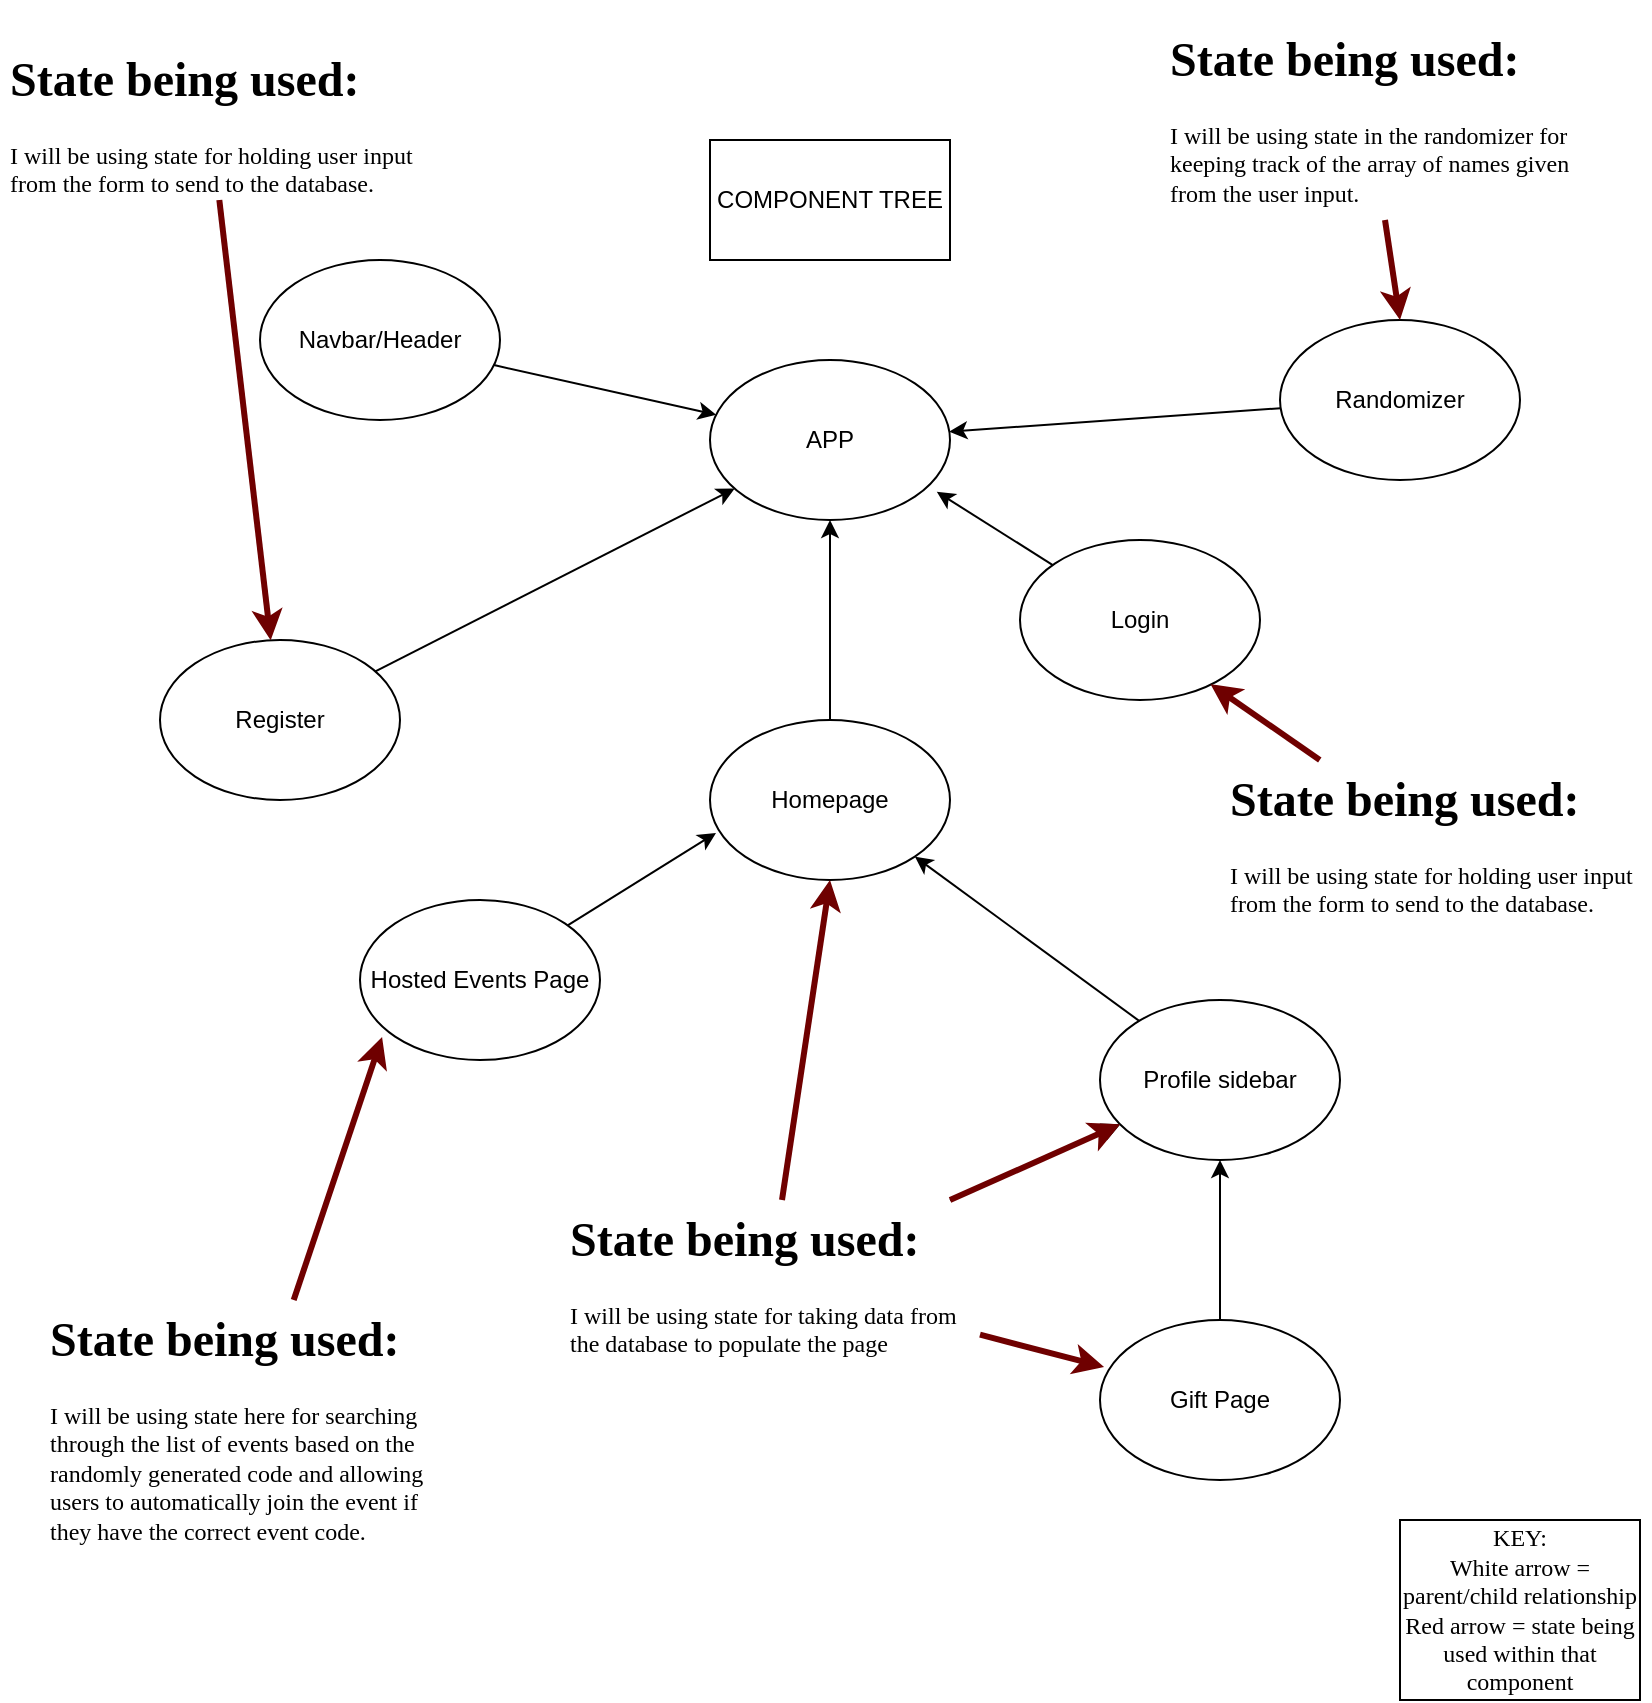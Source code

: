 <mxfile>
    <diagram id="AlxlQ737rlmzBj8w782P" name="Page-1">
        <mxGraphModel dx="1092" dy="824" grid="1" gridSize="10" guides="1" tooltips="1" connect="1" arrows="1" fold="1" page="1" pageScale="1" pageWidth="850" pageHeight="1100" math="0" shadow="0">
            <root>
                <mxCell id="0"/>
                <mxCell id="1" parent="0"/>
                <mxCell id="2" value="COMPONENT TREE" style="rounded=0;whiteSpace=wrap;html=1;" vertex="1" parent="1">
                    <mxGeometry x="365" y="80" width="120" height="60" as="geometry"/>
                </mxCell>
                <mxCell id="3" value="APP" style="ellipse;whiteSpace=wrap;html=1;" vertex="1" parent="1">
                    <mxGeometry x="365" y="190" width="120" height="80" as="geometry"/>
                </mxCell>
                <mxCell id="5" style="edgeStyle=none;html=1;" edge="1" parent="1" source="4" target="3">
                    <mxGeometry relative="1" as="geometry"/>
                </mxCell>
                <mxCell id="4" value="Navbar/Header" style="ellipse;whiteSpace=wrap;html=1;" vertex="1" parent="1">
                    <mxGeometry x="140" y="140" width="120" height="80" as="geometry"/>
                </mxCell>
                <mxCell id="7" style="edgeStyle=none;html=1;entryX=0.5;entryY=1;entryDx=0;entryDy=0;" edge="1" parent="1" source="6" target="3">
                    <mxGeometry relative="1" as="geometry">
                        <mxPoint x="490" y="270" as="targetPoint"/>
                    </mxGeometry>
                </mxCell>
                <mxCell id="6" value="Homepage" style="ellipse;whiteSpace=wrap;html=1;" vertex="1" parent="1">
                    <mxGeometry x="365" y="370" width="120" height="80" as="geometry"/>
                </mxCell>
                <mxCell id="10" style="edgeStyle=none;html=1;" edge="1" parent="1" source="8" target="3">
                    <mxGeometry relative="1" as="geometry"/>
                </mxCell>
                <mxCell id="8" value="Randomizer" style="ellipse;whiteSpace=wrap;html=1;" vertex="1" parent="1">
                    <mxGeometry x="650" y="170" width="120" height="80" as="geometry"/>
                </mxCell>
                <mxCell id="12" style="edgeStyle=none;html=1;entryX=1;entryY=1;entryDx=0;entryDy=0;" edge="1" parent="1" source="11" target="6">
                    <mxGeometry relative="1" as="geometry">
                        <mxPoint x="425" y="550" as="targetPoint"/>
                    </mxGeometry>
                </mxCell>
                <mxCell id="11" value="Profile sidebar" style="ellipse;whiteSpace=wrap;html=1;" vertex="1" parent="1">
                    <mxGeometry x="560" y="510" width="120" height="80" as="geometry"/>
                </mxCell>
                <mxCell id="15" style="edgeStyle=none;html=1;" edge="1" parent="1" source="14" target="3">
                    <mxGeometry relative="1" as="geometry">
                        <mxPoint x="320" y="280" as="targetPoint"/>
                    </mxGeometry>
                </mxCell>
                <mxCell id="14" value="Register" style="ellipse;whiteSpace=wrap;html=1;" vertex="1" parent="1">
                    <mxGeometry x="90" y="330" width="120" height="80" as="geometry"/>
                </mxCell>
                <mxCell id="17" style="edgeStyle=none;html=1;entryX=0.945;entryY=0.824;entryDx=0;entryDy=0;entryPerimeter=0;" edge="1" parent="1" source="16" target="3">
                    <mxGeometry relative="1" as="geometry"/>
                </mxCell>
                <mxCell id="16" value="Login" style="ellipse;whiteSpace=wrap;html=1;" vertex="1" parent="1">
                    <mxGeometry x="520" y="280" width="120" height="80" as="geometry"/>
                </mxCell>
                <mxCell id="20" style="edgeStyle=none;html=1;entryX=0.5;entryY=1;entryDx=0;entryDy=0;" edge="1" parent="1" source="19" target="11">
                    <mxGeometry relative="1" as="geometry"/>
                </mxCell>
                <mxCell id="19" value="Gift Page" style="ellipse;whiteSpace=wrap;html=1;" vertex="1" parent="1">
                    <mxGeometry x="560" y="670" width="120" height="80" as="geometry"/>
                </mxCell>
                <mxCell id="22" style="edgeStyle=none;html=1;entryX=0.025;entryY=0.706;entryDx=0;entryDy=0;entryPerimeter=0;" edge="1" parent="1" source="21" target="6">
                    <mxGeometry relative="1" as="geometry"/>
                </mxCell>
                <mxCell id="21" value="Hosted Events Page" style="ellipse;whiteSpace=wrap;html=1;" vertex="1" parent="1">
                    <mxGeometry x="190" y="460" width="120" height="80" as="geometry"/>
                </mxCell>
                <mxCell id="31" style="edgeStyle=none;html=1;entryX=0.794;entryY=0.901;entryDx=0;entryDy=0;entryPerimeter=0;fontFamily=Times New Roman;fillColor=#a20025;strokeColor=#6F0000;strokeWidth=3;" edge="1" parent="1" source="29" target="16">
                    <mxGeometry relative="1" as="geometry"/>
                </mxCell>
                <mxCell id="29" value="&lt;h1&gt;State being used:&lt;/h1&gt;&lt;p&gt;I will be using state for holding user input from the form to send to the database.&lt;/p&gt;" style="text;html=1;strokeColor=none;fillColor=none;spacing=5;spacingTop=-20;whiteSpace=wrap;overflow=hidden;rounded=0;fontFamily=Times New Roman;" vertex="1" parent="1">
                    <mxGeometry x="620" y="390" width="215" height="80" as="geometry"/>
                </mxCell>
                <mxCell id="32" style="edgeStyle=none;html=1;fontFamily=Times New Roman;fillColor=#a20025;strokeColor=#6F0000;strokeWidth=3;" edge="1" parent="1" source="30" target="14">
                    <mxGeometry relative="1" as="geometry"/>
                </mxCell>
                <mxCell id="30" value="&lt;h1&gt;State being used:&lt;/h1&gt;&lt;p&gt;I will be using state for holding user input from the form to send to the database.&lt;/p&gt;" style="text;html=1;strokeColor=none;fillColor=none;spacing=5;spacingTop=-20;whiteSpace=wrap;overflow=hidden;rounded=0;fontFamily=Times New Roman;" vertex="1" parent="1">
                    <mxGeometry x="10" y="30" width="210" height="80" as="geometry"/>
                </mxCell>
                <mxCell id="34" style="edgeStyle=none;html=1;entryX=0.5;entryY=1;entryDx=0;entryDy=0;fontFamily=Times New Roman;fillColor=#a20025;strokeColor=#6F0000;strokeWidth=3;" edge="1" parent="1" source="33" target="6">
                    <mxGeometry relative="1" as="geometry"/>
                </mxCell>
                <mxCell id="35" style="edgeStyle=none;html=1;fontFamily=Times New Roman;" edge="1" parent="1" source="33" target="11">
                    <mxGeometry relative="1" as="geometry"/>
                </mxCell>
                <mxCell id="36" style="edgeStyle=none;html=1;entryX=0.017;entryY=0.294;entryDx=0;entryDy=0;entryPerimeter=0;fontFamily=Times New Roman;fillColor=#a20025;strokeColor=#6F0000;strokeWidth=3;" edge="1" parent="1" source="33" target="19">
                    <mxGeometry relative="1" as="geometry"/>
                </mxCell>
                <mxCell id="41" value="" style="edgeStyle=none;html=1;fontFamily=Times New Roman;fillColor=#a20025;strokeColor=#6F0000;strokeWidth=3;" edge="1" parent="1" source="33" target="11">
                    <mxGeometry relative="1" as="geometry"/>
                </mxCell>
                <mxCell id="33" value="&lt;h1&gt;State being used:&lt;/h1&gt;&lt;p&gt;I will be using state for taking data from the database to populate the page&lt;/p&gt;" style="text;html=1;strokeColor=none;fillColor=none;spacing=5;spacingTop=-20;whiteSpace=wrap;overflow=hidden;rounded=0;fontFamily=Times New Roman;" vertex="1" parent="1">
                    <mxGeometry x="290" y="610" width="210" height="80" as="geometry"/>
                </mxCell>
                <mxCell id="38" style="edgeStyle=none;html=1;entryX=0.5;entryY=0;entryDx=0;entryDy=0;fontFamily=Times New Roman;fillColor=#a20025;strokeColor=#6F0000;strokeWidth=3;" edge="1" parent="1" source="37" target="8">
                    <mxGeometry relative="1" as="geometry"/>
                </mxCell>
                <mxCell id="37" value="&lt;h1&gt;State being used:&lt;/h1&gt;&lt;p&gt;I will be using state in the randomizer for keeping track of the array of names given from the user input.&lt;/p&gt;" style="text;html=1;strokeColor=none;fillColor=none;spacing=5;spacingTop=-20;whiteSpace=wrap;overflow=hidden;rounded=0;fontFamily=Times New Roman;" vertex="1" parent="1">
                    <mxGeometry x="590" y="20" width="210" height="100" as="geometry"/>
                </mxCell>
                <mxCell id="40" style="edgeStyle=none;html=1;entryX=0.092;entryY=0.856;entryDx=0;entryDy=0;entryPerimeter=0;fontFamily=Times New Roman;fillColor=#a20025;strokeColor=#6F0000;strokeWidth=3;" edge="1" parent="1" source="39" target="21">
                    <mxGeometry relative="1" as="geometry"/>
                </mxCell>
                <mxCell id="39" value="&lt;h1&gt;State being used:&lt;/h1&gt;&lt;p&gt;I will be using state here for searching through the list of events based on the randomly generated code and allowing users to automatically join the event if they have the correct event code.&lt;/p&gt;" style="text;html=1;strokeColor=none;fillColor=none;spacing=5;spacingTop=-20;whiteSpace=wrap;overflow=hidden;rounded=0;fontFamily=Times New Roman;" vertex="1" parent="1">
                    <mxGeometry x="30" y="660" width="210" height="130" as="geometry"/>
                </mxCell>
                <mxCell id="42" value="KEY:&lt;br&gt;White arrow = parent/child relationship&lt;br&gt;Red arrow = state being used within that component" style="rounded=0;whiteSpace=wrap;html=1;fontFamily=Times New Roman;" vertex="1" parent="1">
                    <mxGeometry x="710" y="770" width="120" height="90" as="geometry"/>
                </mxCell>
            </root>
        </mxGraphModel>
    </diagram>
</mxfile>